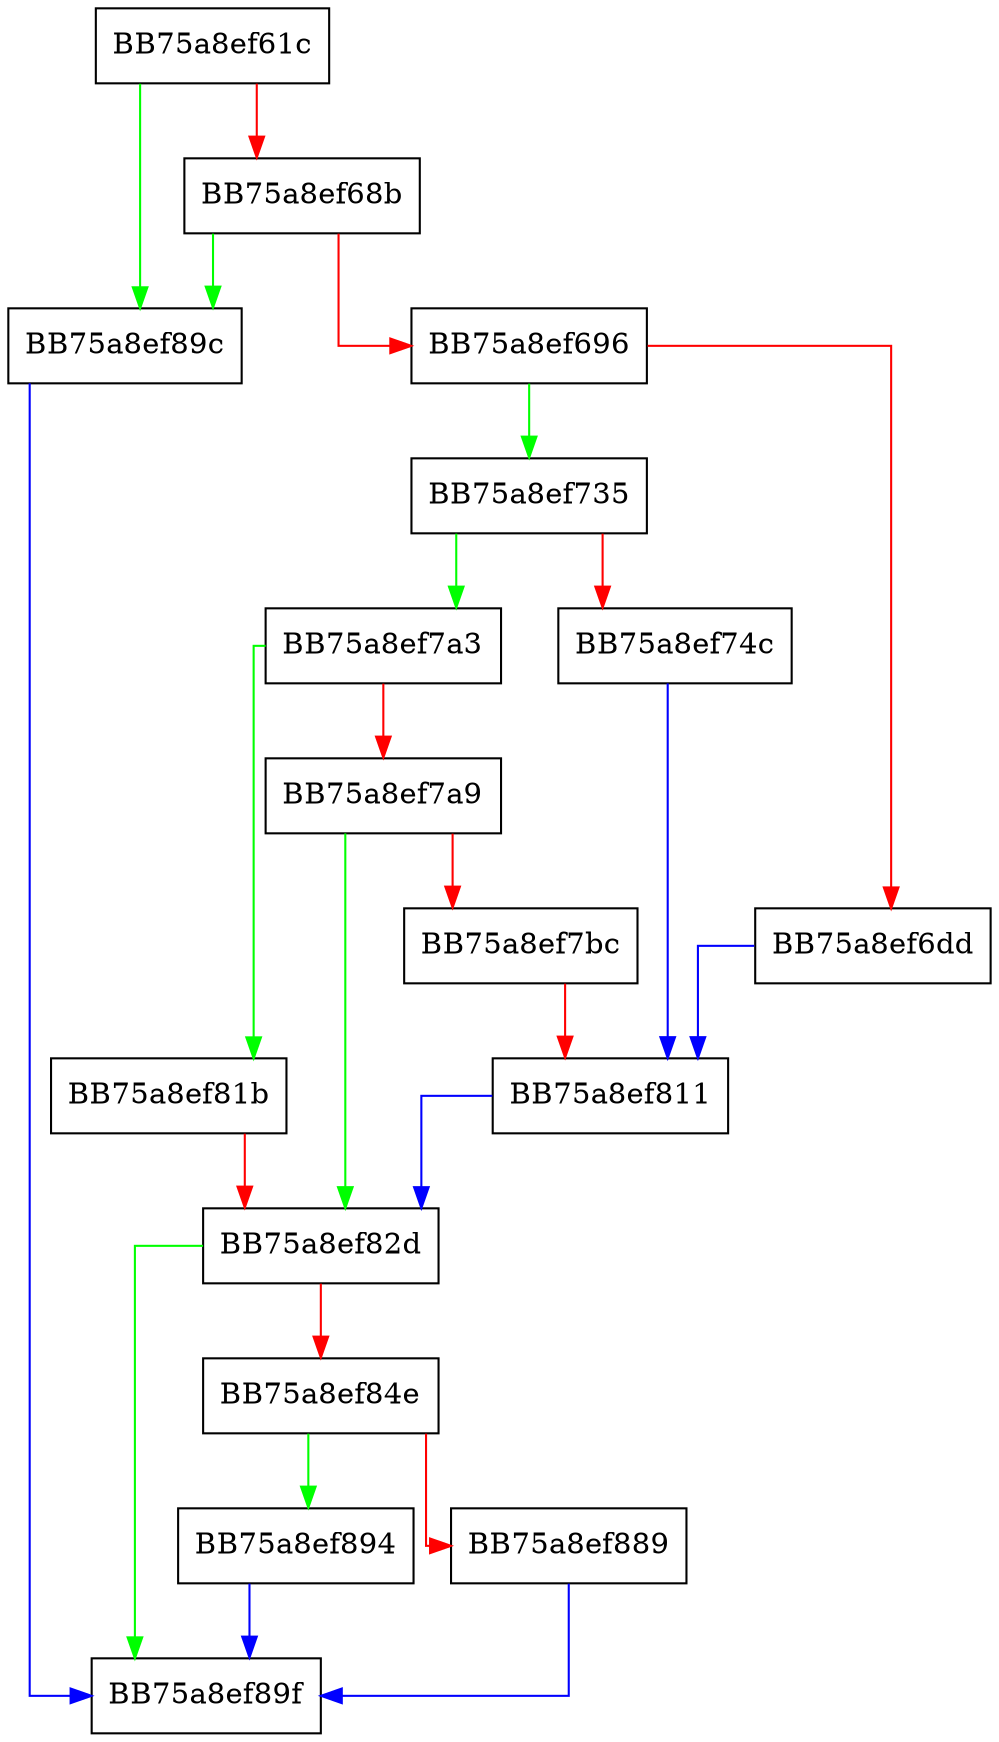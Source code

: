 digraph _start_data_collection {
  node [shape="box"];
  graph [splines=ortho];
  BB75a8ef61c -> BB75a8ef89c [color="green"];
  BB75a8ef61c -> BB75a8ef68b [color="red"];
  BB75a8ef68b -> BB75a8ef89c [color="green"];
  BB75a8ef68b -> BB75a8ef696 [color="red"];
  BB75a8ef696 -> BB75a8ef735 [color="green"];
  BB75a8ef696 -> BB75a8ef6dd [color="red"];
  BB75a8ef6dd -> BB75a8ef811 [color="blue"];
  BB75a8ef735 -> BB75a8ef7a3 [color="green"];
  BB75a8ef735 -> BB75a8ef74c [color="red"];
  BB75a8ef74c -> BB75a8ef811 [color="blue"];
  BB75a8ef7a3 -> BB75a8ef81b [color="green"];
  BB75a8ef7a3 -> BB75a8ef7a9 [color="red"];
  BB75a8ef7a9 -> BB75a8ef82d [color="green"];
  BB75a8ef7a9 -> BB75a8ef7bc [color="red"];
  BB75a8ef7bc -> BB75a8ef811 [color="red"];
  BB75a8ef811 -> BB75a8ef82d [color="blue"];
  BB75a8ef81b -> BB75a8ef82d [color="red"];
  BB75a8ef82d -> BB75a8ef89f [color="green"];
  BB75a8ef82d -> BB75a8ef84e [color="red"];
  BB75a8ef84e -> BB75a8ef894 [color="green"];
  BB75a8ef84e -> BB75a8ef889 [color="red"];
  BB75a8ef889 -> BB75a8ef89f [color="blue"];
  BB75a8ef894 -> BB75a8ef89f [color="blue"];
  BB75a8ef89c -> BB75a8ef89f [color="blue"];
}